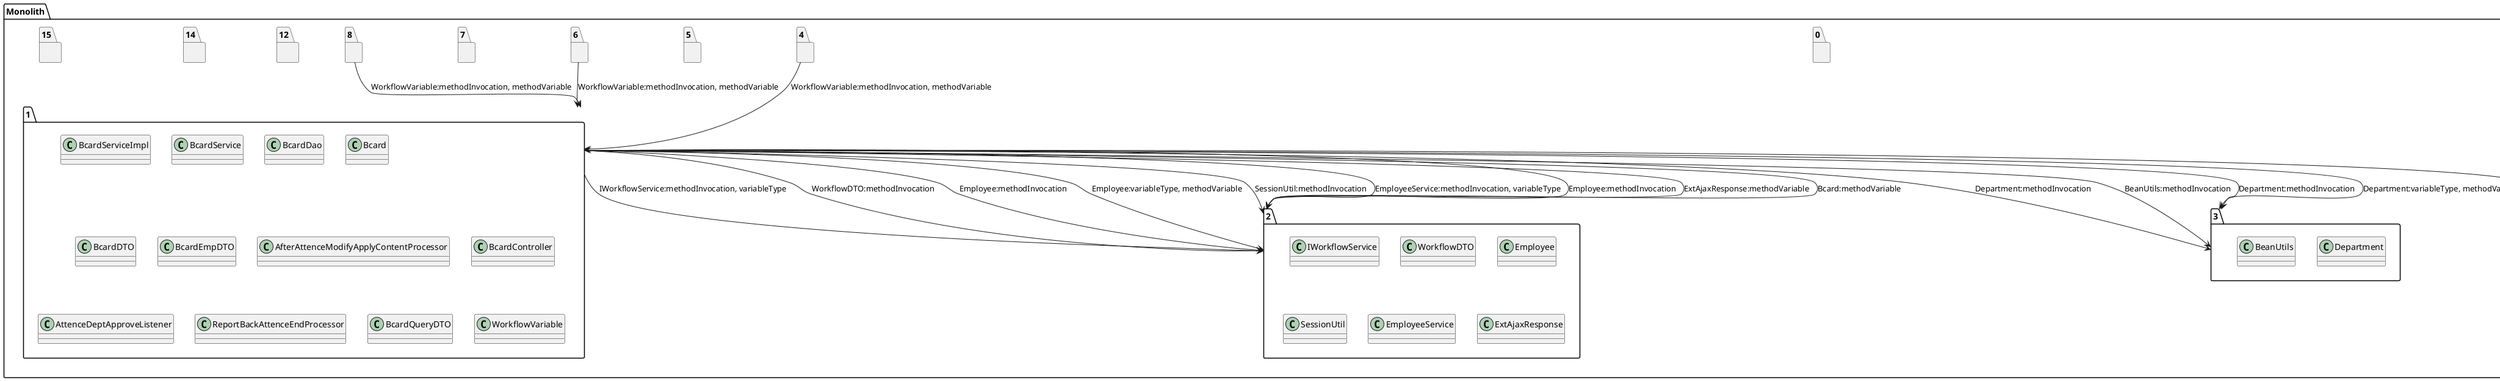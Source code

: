 @startuml
package "Monolith" {
package "1"{
class BcardServiceImpl
class BcardService
class BcardDao
class Bcard
class BcardDTO
class BcardEmpDTO
class AfterAttenceModifyApplyContentProcessor
class BcardController
class AttenceDeptApproveListener
class ReportBackAttenceEndProcessor
class BcardQueryDTO
class WorkflowVariable
}
package "0"{
}
package "2"{
class IWorkflowService
class WorkflowDTO
class Employee
class Employee
class SessionUtil
class EmployeeService
class Employee
class ExtAjaxResponse
}
package "3"{
class Department
class BeanUtils
class Department
class Department
}
package "4"{
}
package "5"{
}
package "6"{
}
package "7"{
}
package "8"{
}
package "10"{
class ExtjsPageRequest
}
package "12"{
}
package "14"{
}
package "15"{
}
}
package "9"{
}
package "11"{
}
package "13"{
}
package "16"{
}
"1"-->"2":IWorkflowService:methodInvocation, variableType
"1"-->"2":WorkflowDTO:methodInvocation
"1"-->"2":Employee:methodInvocation
"1"-->"2":Employee:variableType, methodVariable
"1"-->"2":SessionUtil:methodInvocation
"1"-->"2":EmployeeService:methodInvocation, variableType
"1"-->"2":Employee:methodInvocation
"1"-->"2":ExtAjaxResponse:methodVariable
"1"-->"3":Department:methodInvocation
"1"-->"3":BeanUtils:methodInvocation
"1"-->"3":Department:methodInvocation
"1"-->"3":Department:variableType, methodVariable
"1"-->"10":ExtjsPageRequest:methodInvocation, methodVariable
"2"-->"1":Bcard:methodVariable
"4"-->"1":WorkflowVariable:methodInvocation, methodVariable
"6"-->"1":WorkflowVariable:methodInvocation, methodVariable
"8"-->"1":WorkflowVariable:methodInvocation, methodVariable
@enduml